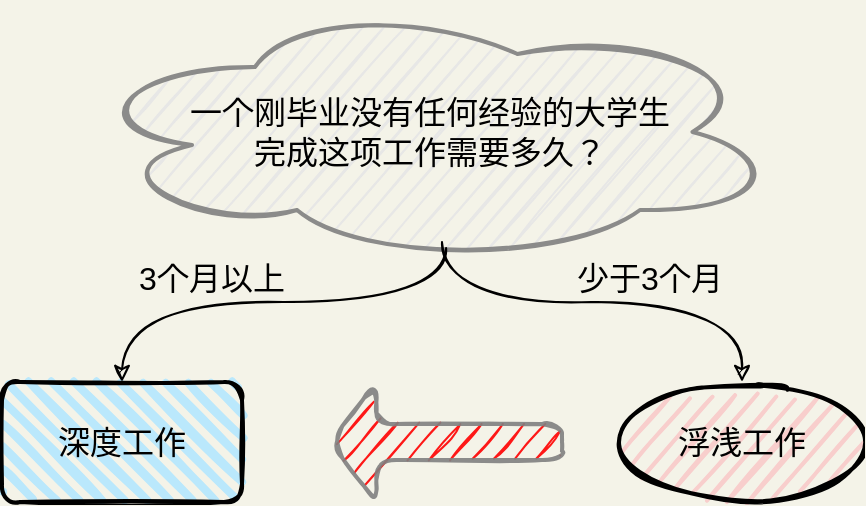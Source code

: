 <mxfile version="14.2.6" type="github">
  <diagram id="2Q7wHZQhwZNyx9bPyNay" name="第 1 页">
    <mxGraphModel dx="1426" dy="800" grid="1" gridSize="10" guides="1" tooltips="1" connect="1" arrows="1" fold="1" page="1" pageScale="1" pageWidth="827" pageHeight="1169" background="#F4F3E8" math="0" shadow="0">
      <root>
        <mxCell id="0" />
        <mxCell id="1" parent="0" />
        <mxCell id="QfFrR6SA7EDd0lu5BNjO-5" value="浮浅工作" style="ellipse;whiteSpace=wrap;html=1;strokeWidth=2;fillWeight=2;hachureGap=8;fillStyle=dots;fontSize=16;fillColor=#f8cecc;sketch=1;rounded=1;" vertex="1" parent="1">
          <mxGeometry x="510" y="350" width="120" height="60" as="geometry" />
        </mxCell>
        <mxCell id="QfFrR6SA7EDd0lu5BNjO-6" value="&lt;font style=&quot;font-size: 16px;&quot;&gt;深度工作&lt;/font&gt;" style="whiteSpace=wrap;html=1;strokeWidth=2;fillWeight=4;hachureGap=8;hachureAngle=45;shadow=0;glass=0;fontSize=16;fillColor=#BAE8FC;sketch=1;rounded=1;" vertex="1" parent="1">
          <mxGeometry x="200" y="350" width="120" height="60" as="geometry" />
        </mxCell>
        <mxCell id="QfFrR6SA7EDd0lu5BNjO-7" value="一个刚毕业没有任何经验的大学生&lt;br&gt;完成这项工作需要多久？" style="ellipse;shape=cloud;whiteSpace=wrap;html=1;shadow=0;glass=0;fontSize=16;strokeColor=#808080;sketch=1;rounded=1;opacity=90;strokeWidth=2;fillStyle=auto;fillColor=#E6E6E6;" vertex="1" parent="1">
          <mxGeometry x="239" y="160" width="350" height="130" as="geometry" />
        </mxCell>
        <mxCell id="QfFrR6SA7EDd0lu5BNjO-19" value="" style="edgeStyle=elbowEdgeStyle;elbow=vertical;endArrow=classic;html=1;fontSize=16;exitX=0.523;exitY=0.946;exitDx=0;exitDy=0;exitPerimeter=0;sketch=1;curved=1;" edge="1" parent="1" source="QfFrR6SA7EDd0lu5BNjO-7" target="QfFrR6SA7EDd0lu5BNjO-6">
          <mxGeometry width="50" height="50" relative="1" as="geometry">
            <mxPoint x="414" y="290" as="sourcePoint" />
            <mxPoint x="254" y="370" as="targetPoint" />
            <Array as="points">
              <mxPoint x="330" y="310" />
            </Array>
          </mxGeometry>
        </mxCell>
        <mxCell id="QfFrR6SA7EDd0lu5BNjO-21" value="" style="edgeStyle=elbowEdgeStyle;elbow=vertical;endArrow=classic;html=1;fontSize=16;sketch=1;curved=1;" edge="1" parent="1" target="QfFrR6SA7EDd0lu5BNjO-5">
          <mxGeometry width="50" height="50" relative="1" as="geometry">
            <mxPoint x="420" y="280" as="sourcePoint" />
            <mxPoint x="260" y="360" as="targetPoint" />
            <Array as="points">
              <mxPoint x="490" y="310" />
            </Array>
          </mxGeometry>
        </mxCell>
        <mxCell id="QfFrR6SA7EDd0lu5BNjO-22" value="3个月以上" style="text;html=1;strokeColor=none;fillColor=none;align=center;verticalAlign=middle;whiteSpace=wrap;rounded=0;shadow=0;glass=0;sketch=1;fontSize=16;fontColor=#000000;opacity=90;" vertex="1" parent="1">
          <mxGeometry x="260" y="288" width="90" height="20" as="geometry" />
        </mxCell>
        <mxCell id="QfFrR6SA7EDd0lu5BNjO-23" value="少于3个月" style="text;html=1;strokeColor=none;fillColor=none;align=center;verticalAlign=middle;whiteSpace=wrap;rounded=0;shadow=0;glass=0;sketch=1;fontSize=16;fontColor=#000000;opacity=90;" vertex="1" parent="1">
          <mxGeometry x="479" y="288" width="90" height="20" as="geometry" />
        </mxCell>
        <mxCell id="QfFrR6SA7EDd0lu5BNjO-27" value="" style="shape=singleArrow;direction=west;whiteSpace=wrap;html=1;rounded=1;shadow=0;glass=0;sketch=1;strokeColor=#808080;strokeWidth=2;fontSize=16;fontColor=#000000;opacity=90;fillColor=#FF0000;" vertex="1" parent="1">
          <mxGeometry x="364" y="350" width="116" height="60" as="geometry" />
        </mxCell>
      </root>
    </mxGraphModel>
  </diagram>
</mxfile>
